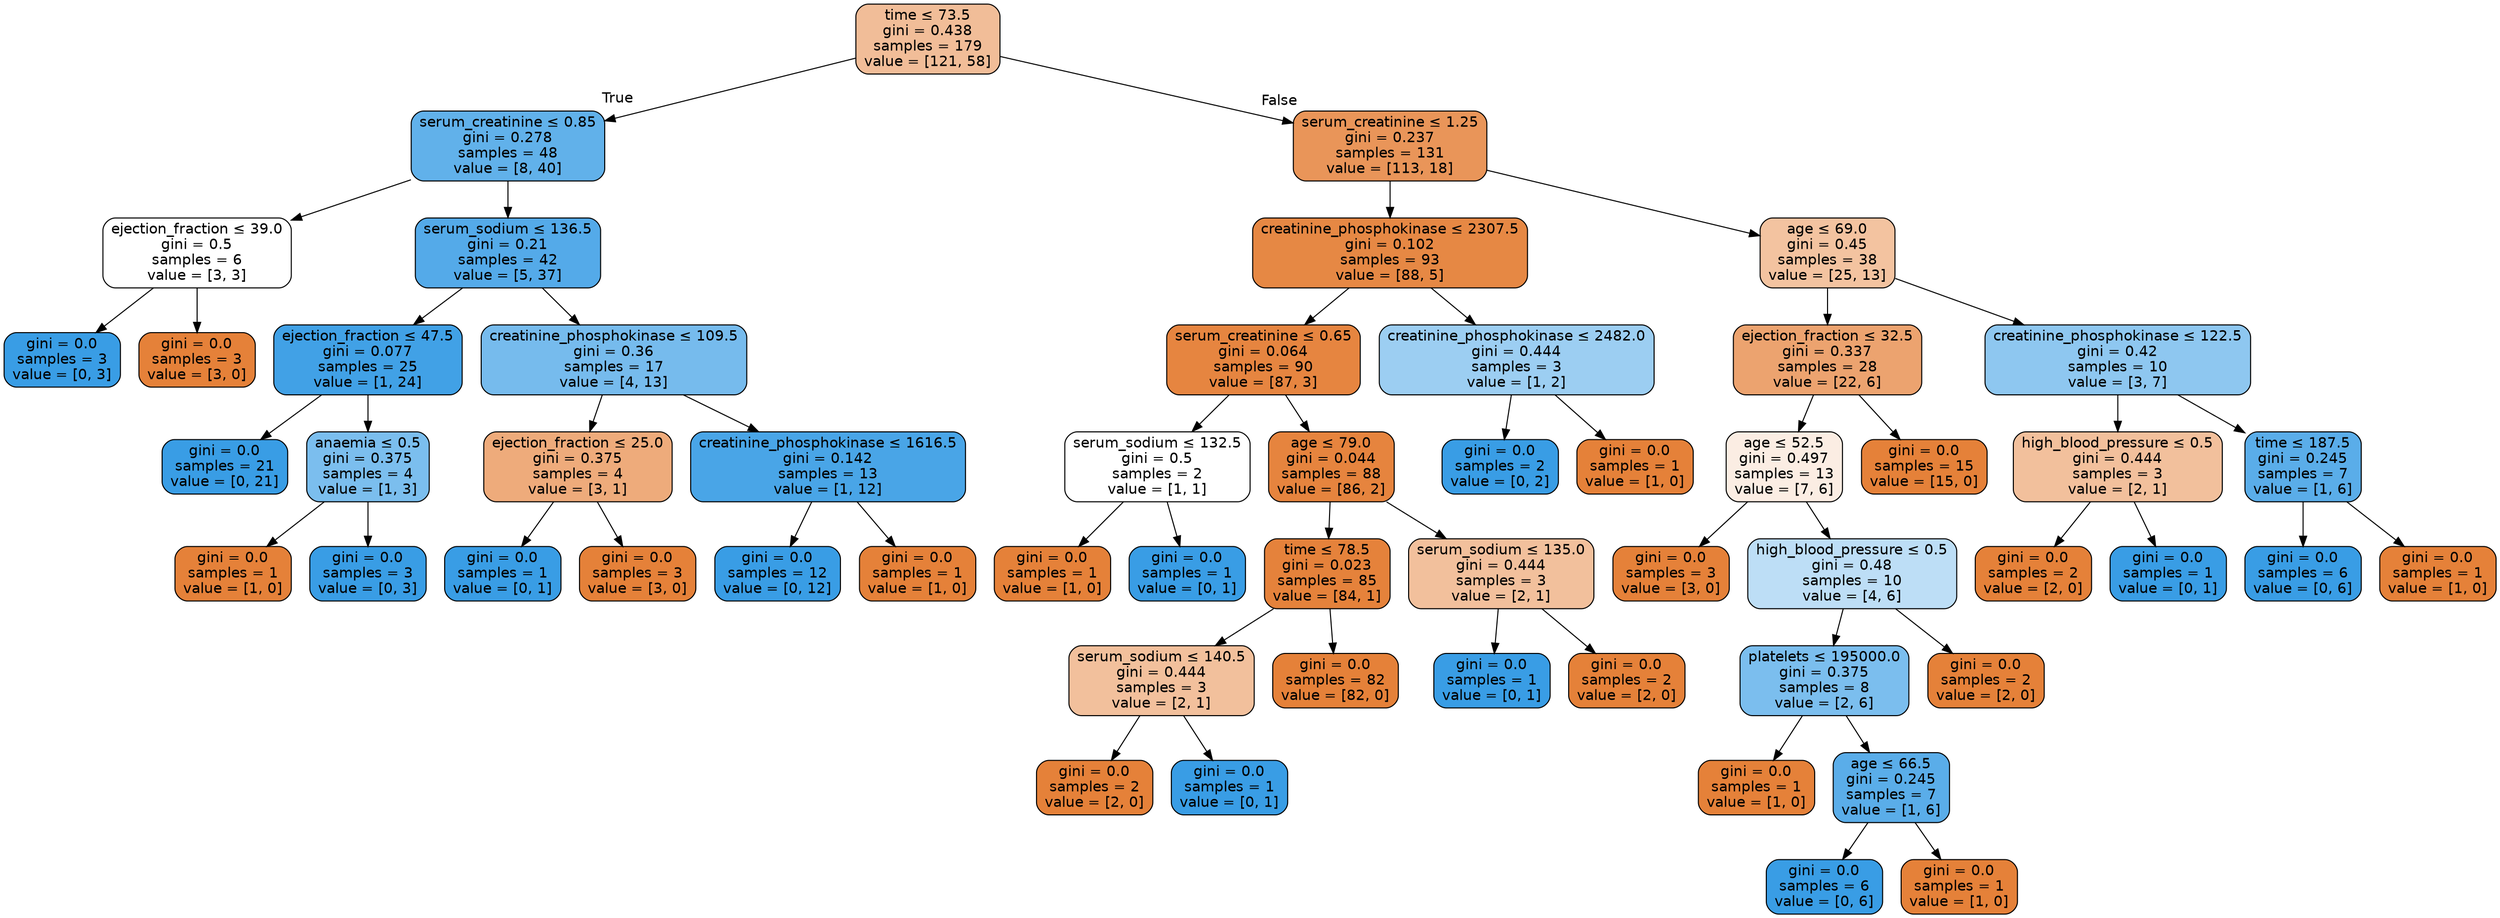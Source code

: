 digraph Tree {
node [shape=box, style="filled, rounded", color="black", fontname=helvetica] ;
edge [fontname=helvetica] ;
0 [label=<time &le; 73.5<br/>gini = 0.438<br/>samples = 179<br/>value = [121, 58]>, fillcolor="#f1bd98"] ;
1 [label=<serum_creatinine &le; 0.85<br/>gini = 0.278<br/>samples = 48<br/>value = [8, 40]>, fillcolor="#61b1ea"] ;
0 -> 1 [labeldistance=2.5, labelangle=45, headlabel="True"] ;
2 [label=<ejection_fraction &le; 39.0<br/>gini = 0.5<br/>samples = 6<br/>value = [3, 3]>, fillcolor="#ffffff"] ;
1 -> 2 ;
3 [label=<gini = 0.0<br/>samples = 3<br/>value = [0, 3]>, fillcolor="#399de5"] ;
2 -> 3 ;
4 [label=<gini = 0.0<br/>samples = 3<br/>value = [3, 0]>, fillcolor="#e58139"] ;
2 -> 4 ;
5 [label=<serum_sodium &le; 136.5<br/>gini = 0.21<br/>samples = 42<br/>value = [5, 37]>, fillcolor="#54aae9"] ;
1 -> 5 ;
6 [label=<ejection_fraction &le; 47.5<br/>gini = 0.077<br/>samples = 25<br/>value = [1, 24]>, fillcolor="#41a1e6"] ;
5 -> 6 ;
7 [label=<gini = 0.0<br/>samples = 21<br/>value = [0, 21]>, fillcolor="#399de5"] ;
6 -> 7 ;
8 [label=<anaemia &le; 0.5<br/>gini = 0.375<br/>samples = 4<br/>value = [1, 3]>, fillcolor="#7bbeee"] ;
6 -> 8 ;
9 [label=<gini = 0.0<br/>samples = 1<br/>value = [1, 0]>, fillcolor="#e58139"] ;
8 -> 9 ;
10 [label=<gini = 0.0<br/>samples = 3<br/>value = [0, 3]>, fillcolor="#399de5"] ;
8 -> 10 ;
11 [label=<creatinine_phosphokinase &le; 109.5<br/>gini = 0.36<br/>samples = 17<br/>value = [4, 13]>, fillcolor="#76bbed"] ;
5 -> 11 ;
12 [label=<ejection_fraction &le; 25.0<br/>gini = 0.375<br/>samples = 4<br/>value = [3, 1]>, fillcolor="#eeab7b"] ;
11 -> 12 ;
13 [label=<gini = 0.0<br/>samples = 1<br/>value = [0, 1]>, fillcolor="#399de5"] ;
12 -> 13 ;
14 [label=<gini = 0.0<br/>samples = 3<br/>value = [3, 0]>, fillcolor="#e58139"] ;
12 -> 14 ;
15 [label=<creatinine_phosphokinase &le; 1616.5<br/>gini = 0.142<br/>samples = 13<br/>value = [1, 12]>, fillcolor="#49a5e7"] ;
11 -> 15 ;
16 [label=<gini = 0.0<br/>samples = 12<br/>value = [0, 12]>, fillcolor="#399de5"] ;
15 -> 16 ;
17 [label=<gini = 0.0<br/>samples = 1<br/>value = [1, 0]>, fillcolor="#e58139"] ;
15 -> 17 ;
18 [label=<serum_creatinine &le; 1.25<br/>gini = 0.237<br/>samples = 131<br/>value = [113, 18]>, fillcolor="#e99559"] ;
0 -> 18 [labeldistance=2.5, labelangle=-45, headlabel="False"] ;
19 [label=<creatinine_phosphokinase &le; 2307.5<br/>gini = 0.102<br/>samples = 93<br/>value = [88, 5]>, fillcolor="#e68844"] ;
18 -> 19 ;
20 [label=<serum_creatinine &le; 0.65<br/>gini = 0.064<br/>samples = 90<br/>value = [87, 3]>, fillcolor="#e68540"] ;
19 -> 20 ;
21 [label=<serum_sodium &le; 132.5<br/>gini = 0.5<br/>samples = 2<br/>value = [1, 1]>, fillcolor="#ffffff"] ;
20 -> 21 ;
22 [label=<gini = 0.0<br/>samples = 1<br/>value = [1, 0]>, fillcolor="#e58139"] ;
21 -> 22 ;
23 [label=<gini = 0.0<br/>samples = 1<br/>value = [0, 1]>, fillcolor="#399de5"] ;
21 -> 23 ;
24 [label=<age &le; 79.0<br/>gini = 0.044<br/>samples = 88<br/>value = [86, 2]>, fillcolor="#e6843e"] ;
20 -> 24 ;
25 [label=<time &le; 78.5<br/>gini = 0.023<br/>samples = 85<br/>value = [84, 1]>, fillcolor="#e5823b"] ;
24 -> 25 ;
26 [label=<serum_sodium &le; 140.5<br/>gini = 0.444<br/>samples = 3<br/>value = [2, 1]>, fillcolor="#f2c09c"] ;
25 -> 26 ;
27 [label=<gini = 0.0<br/>samples = 2<br/>value = [2, 0]>, fillcolor="#e58139"] ;
26 -> 27 ;
28 [label=<gini = 0.0<br/>samples = 1<br/>value = [0, 1]>, fillcolor="#399de5"] ;
26 -> 28 ;
29 [label=<gini = 0.0<br/>samples = 82<br/>value = [82, 0]>, fillcolor="#e58139"] ;
25 -> 29 ;
30 [label=<serum_sodium &le; 135.0<br/>gini = 0.444<br/>samples = 3<br/>value = [2, 1]>, fillcolor="#f2c09c"] ;
24 -> 30 ;
31 [label=<gini = 0.0<br/>samples = 1<br/>value = [0, 1]>, fillcolor="#399de5"] ;
30 -> 31 ;
32 [label=<gini = 0.0<br/>samples = 2<br/>value = [2, 0]>, fillcolor="#e58139"] ;
30 -> 32 ;
33 [label=<creatinine_phosphokinase &le; 2482.0<br/>gini = 0.444<br/>samples = 3<br/>value = [1, 2]>, fillcolor="#9ccef2"] ;
19 -> 33 ;
34 [label=<gini = 0.0<br/>samples = 2<br/>value = [0, 2]>, fillcolor="#399de5"] ;
33 -> 34 ;
35 [label=<gini = 0.0<br/>samples = 1<br/>value = [1, 0]>, fillcolor="#e58139"] ;
33 -> 35 ;
36 [label=<age &le; 69.0<br/>gini = 0.45<br/>samples = 38<br/>value = [25, 13]>, fillcolor="#f3c3a0"] ;
18 -> 36 ;
37 [label=<ejection_fraction &le; 32.5<br/>gini = 0.337<br/>samples = 28<br/>value = [22, 6]>, fillcolor="#eca36f"] ;
36 -> 37 ;
38 [label=<age &le; 52.5<br/>gini = 0.497<br/>samples = 13<br/>value = [7, 6]>, fillcolor="#fbede3"] ;
37 -> 38 ;
39 [label=<gini = 0.0<br/>samples = 3<br/>value = [3, 0]>, fillcolor="#e58139"] ;
38 -> 39 ;
40 [label=<high_blood_pressure &le; 0.5<br/>gini = 0.48<br/>samples = 10<br/>value = [4, 6]>, fillcolor="#bddef6"] ;
38 -> 40 ;
41 [label=<platelets &le; 195000.0<br/>gini = 0.375<br/>samples = 8<br/>value = [2, 6]>, fillcolor="#7bbeee"] ;
40 -> 41 ;
42 [label=<gini = 0.0<br/>samples = 1<br/>value = [1, 0]>, fillcolor="#e58139"] ;
41 -> 42 ;
43 [label=<age &le; 66.5<br/>gini = 0.245<br/>samples = 7<br/>value = [1, 6]>, fillcolor="#5aade9"] ;
41 -> 43 ;
44 [label=<gini = 0.0<br/>samples = 6<br/>value = [0, 6]>, fillcolor="#399de5"] ;
43 -> 44 ;
45 [label=<gini = 0.0<br/>samples = 1<br/>value = [1, 0]>, fillcolor="#e58139"] ;
43 -> 45 ;
46 [label=<gini = 0.0<br/>samples = 2<br/>value = [2, 0]>, fillcolor="#e58139"] ;
40 -> 46 ;
47 [label=<gini = 0.0<br/>samples = 15<br/>value = [15, 0]>, fillcolor="#e58139"] ;
37 -> 47 ;
48 [label=<creatinine_phosphokinase &le; 122.5<br/>gini = 0.42<br/>samples = 10<br/>value = [3, 7]>, fillcolor="#8ec7f0"] ;
36 -> 48 ;
49 [label=<high_blood_pressure &le; 0.5<br/>gini = 0.444<br/>samples = 3<br/>value = [2, 1]>, fillcolor="#f2c09c"] ;
48 -> 49 ;
50 [label=<gini = 0.0<br/>samples = 2<br/>value = [2, 0]>, fillcolor="#e58139"] ;
49 -> 50 ;
51 [label=<gini = 0.0<br/>samples = 1<br/>value = [0, 1]>, fillcolor="#399de5"] ;
49 -> 51 ;
52 [label=<time &le; 187.5<br/>gini = 0.245<br/>samples = 7<br/>value = [1, 6]>, fillcolor="#5aade9"] ;
48 -> 52 ;
53 [label=<gini = 0.0<br/>samples = 6<br/>value = [0, 6]>, fillcolor="#399de5"] ;
52 -> 53 ;
54 [label=<gini = 0.0<br/>samples = 1<br/>value = [1, 0]>, fillcolor="#e58139"] ;
52 -> 54 ;
}